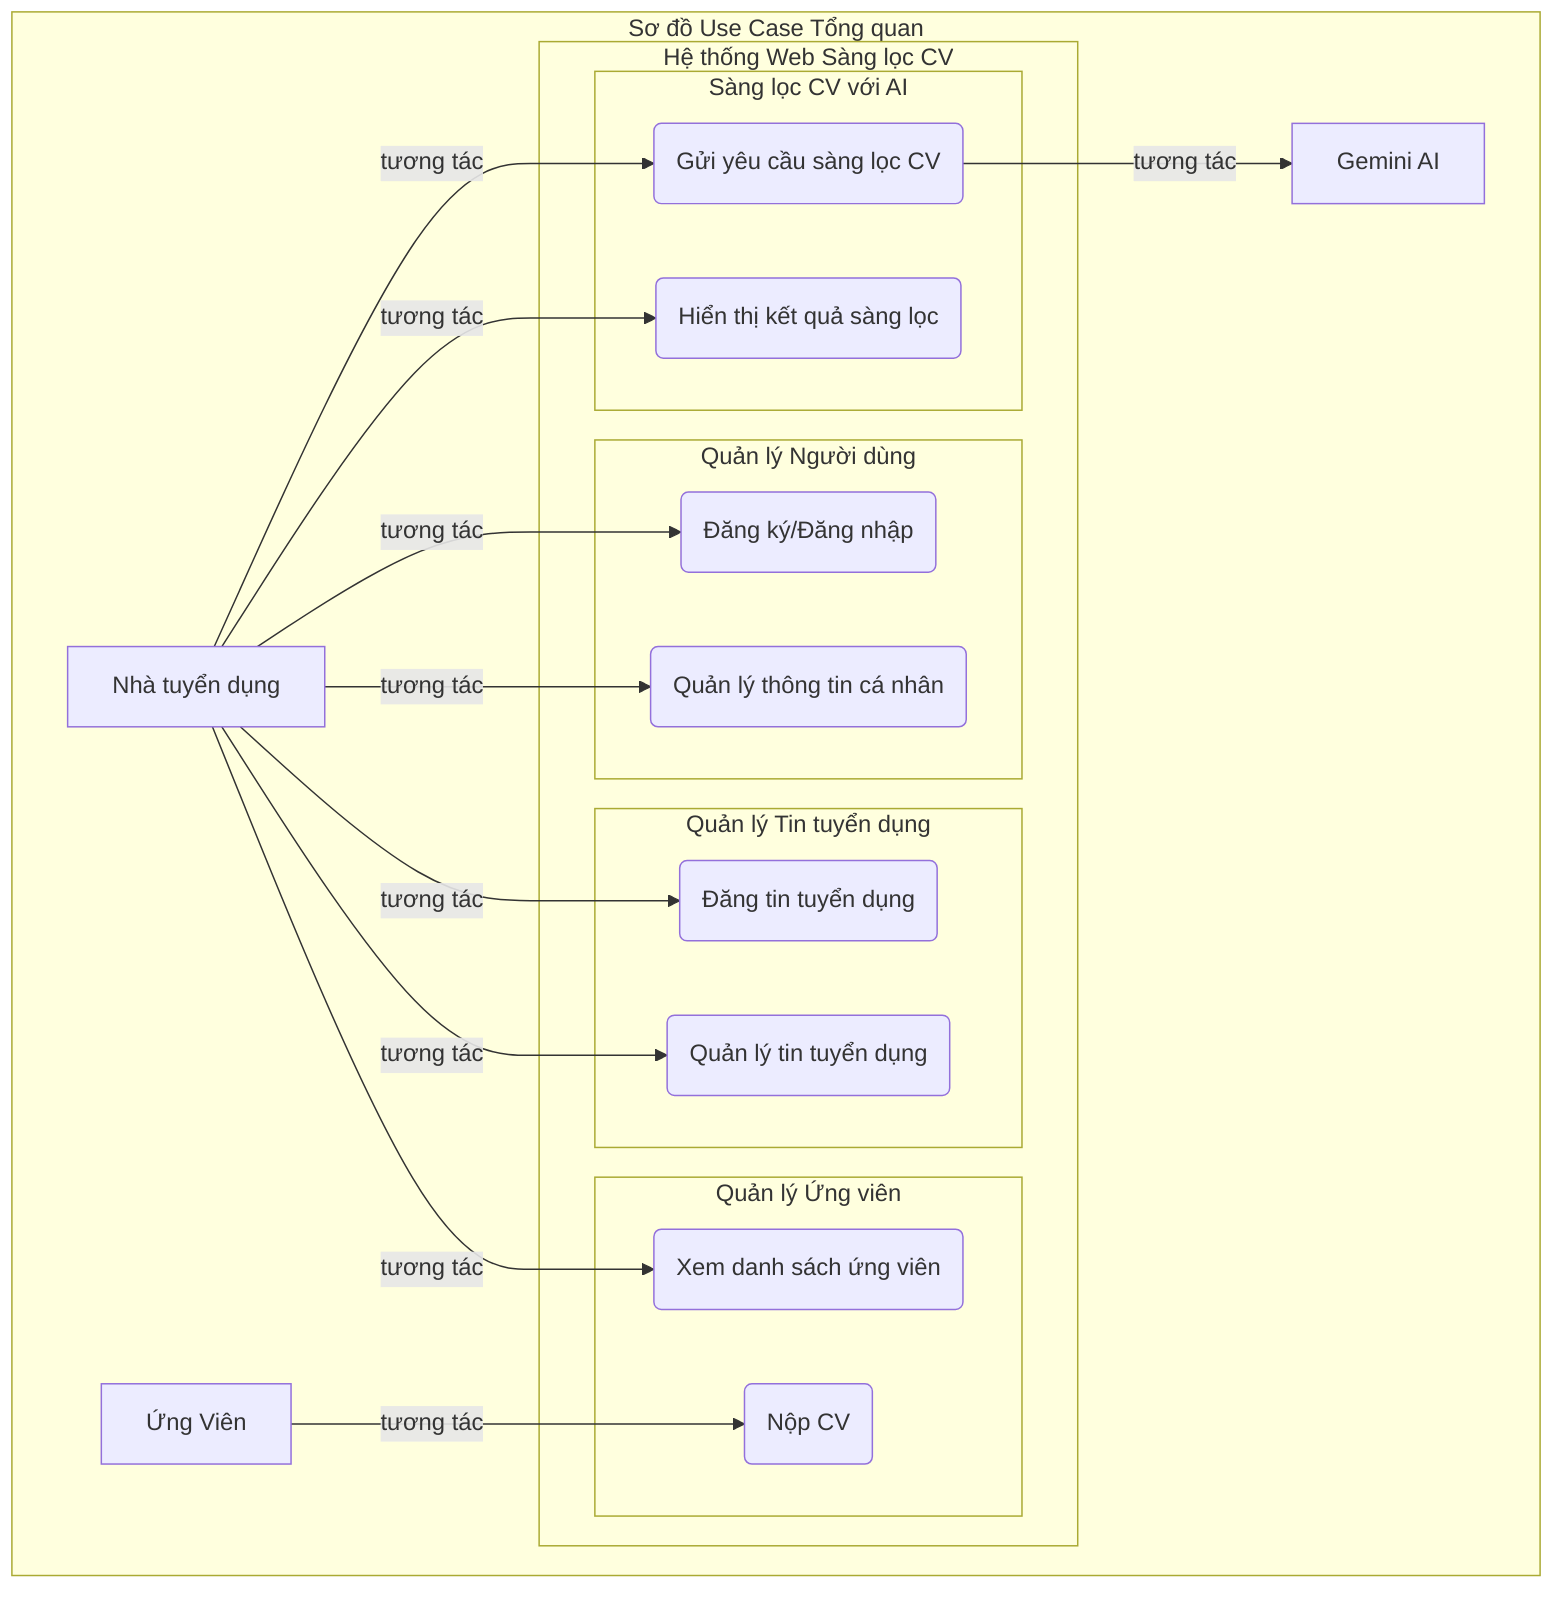 graph TD
    subgraph Sơ đồ Use Case Tổng quan
        direction LR
        actor[Nhà tuyển dụng]
        actor1[Ứng Viên]
        actor2[Gemini AI]
        subgraph Hệ thống Web Sàng lọc CV
            direction TB
            subgraph Quản lý Người dùng
                uc1(Đăng ký/Đăng nhập)
                uc2(Quản lý thông tin cá nhân)
            end
            subgraph Quản lý Tin tuyển dụng
                uc3(Đăng tin tuyển dụng)
                uc4(Quản lý tin tuyển dụng)
            end
            subgraph Quản lý Ứng viên
                uc5(Nộp CV)
                uc6(Xem danh sách ứng viên)
            end
            subgraph Sàng lọc CV với AI
                uc7(Gửi yêu cầu sàng lọc CV)
                uc8(Hiển thị kết quả sàng lọc)
            end
        end

        actor -- tương tác --> uc1
        actor -- tương tác --> uc2
        actor -- tương tác --> uc3
        actor -- tương tác --> uc4
        actor -- tương tác --> uc6
        actor -- tương tác --> uc7
        actor -- tương tác --> uc8

        actor1 -- tương tác --> uc5
        uc7 -- tương tác --> actor2
    end